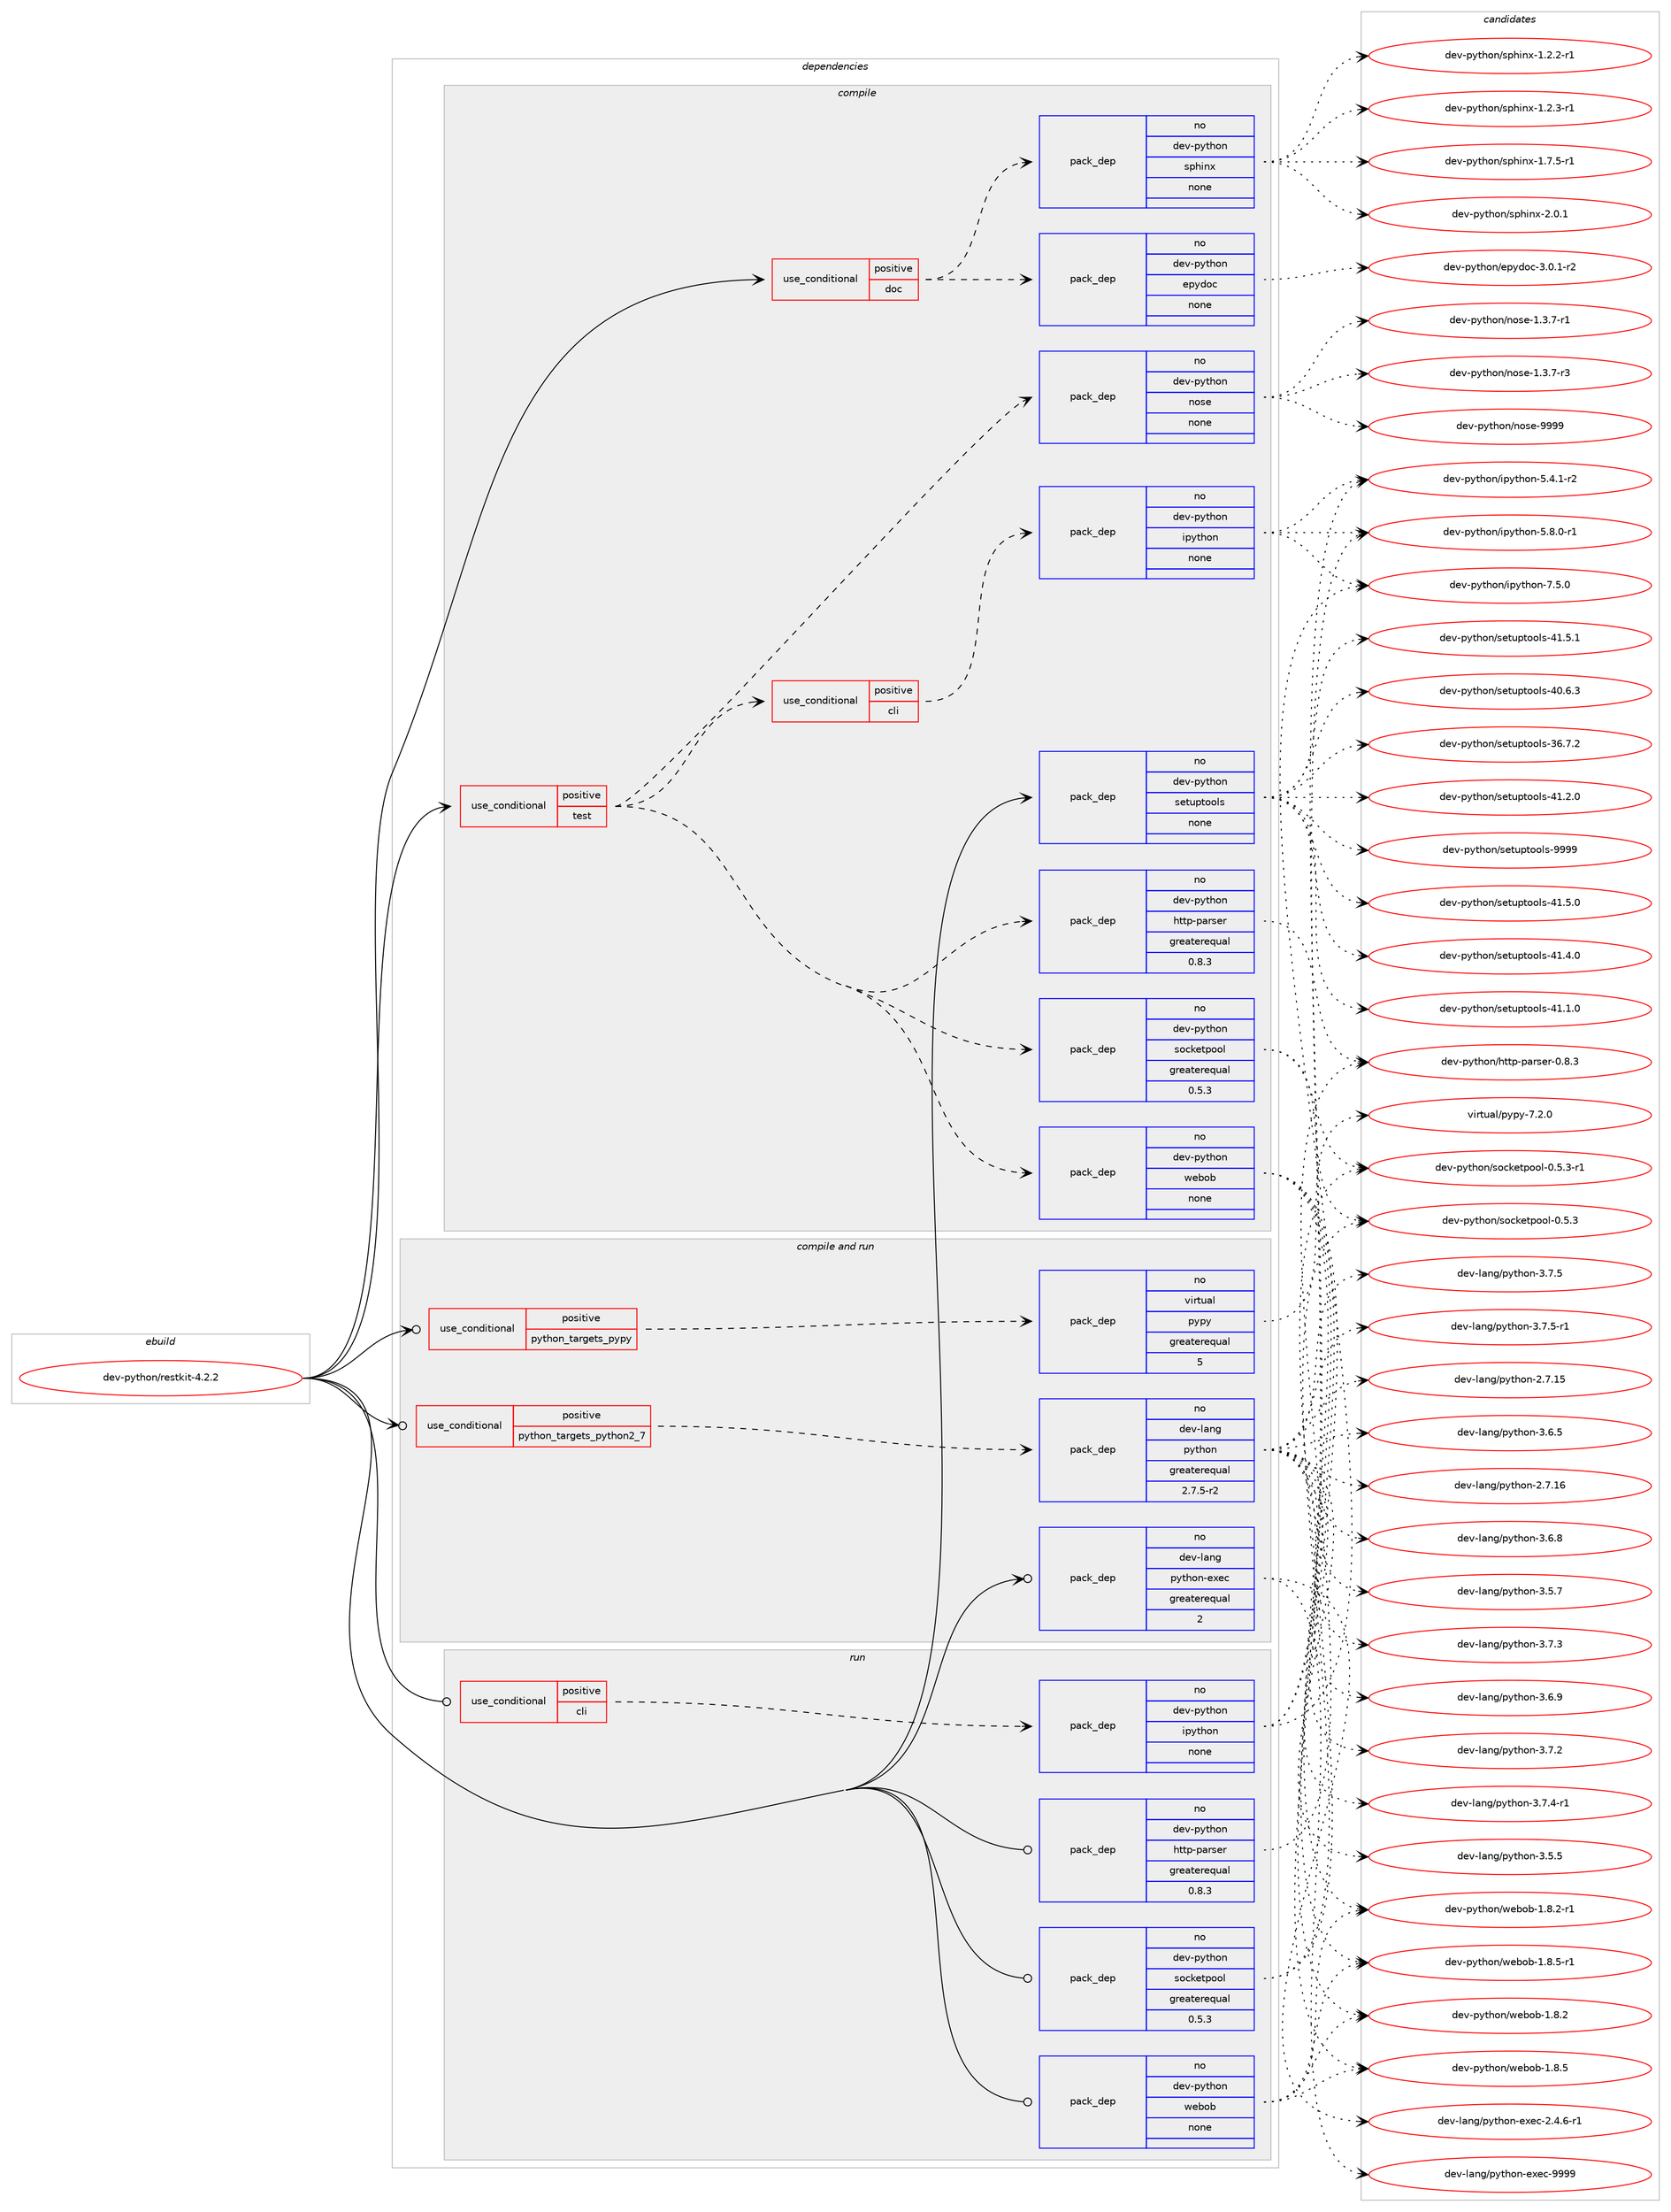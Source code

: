 digraph prolog {

# *************
# Graph options
# *************

newrank=true;
concentrate=true;
compound=true;
graph [rankdir=LR,fontname=Helvetica,fontsize=10,ranksep=1.5];#, ranksep=2.5, nodesep=0.2];
edge  [arrowhead=vee];
node  [fontname=Helvetica,fontsize=10];

# **********
# The ebuild
# **********

subgraph cluster_leftcol {
color=gray;
rank=same;
label=<<i>ebuild</i>>;
id [label="dev-python/restkit-4.2.2", color=red, width=4, href="../dev-python/restkit-4.2.2.svg"];
}

# ****************
# The dependencies
# ****************

subgraph cluster_midcol {
color=gray;
label=<<i>dependencies</i>>;
subgraph cluster_compile {
fillcolor="#eeeeee";
style=filled;
label=<<i>compile</i>>;
subgraph cond148672 {
dependency635307 [label=<<TABLE BORDER="0" CELLBORDER="1" CELLSPACING="0" CELLPADDING="4"><TR><TD ROWSPAN="3" CELLPADDING="10">use_conditional</TD></TR><TR><TD>positive</TD></TR><TR><TD>doc</TD></TR></TABLE>>, shape=none, color=red];
subgraph pack474754 {
dependency635308 [label=<<TABLE BORDER="0" CELLBORDER="1" CELLSPACING="0" CELLPADDING="4" WIDTH="220"><TR><TD ROWSPAN="6" CELLPADDING="30">pack_dep</TD></TR><TR><TD WIDTH="110">no</TD></TR><TR><TD>dev-python</TD></TR><TR><TD>sphinx</TD></TR><TR><TD>none</TD></TR><TR><TD></TD></TR></TABLE>>, shape=none, color=blue];
}
dependency635307:e -> dependency635308:w [weight=20,style="dashed",arrowhead="vee"];
subgraph pack474755 {
dependency635309 [label=<<TABLE BORDER="0" CELLBORDER="1" CELLSPACING="0" CELLPADDING="4" WIDTH="220"><TR><TD ROWSPAN="6" CELLPADDING="30">pack_dep</TD></TR><TR><TD WIDTH="110">no</TD></TR><TR><TD>dev-python</TD></TR><TR><TD>epydoc</TD></TR><TR><TD>none</TD></TR><TR><TD></TD></TR></TABLE>>, shape=none, color=blue];
}
dependency635307:e -> dependency635309:w [weight=20,style="dashed",arrowhead="vee"];
}
id:e -> dependency635307:w [weight=20,style="solid",arrowhead="vee"];
subgraph cond148673 {
dependency635310 [label=<<TABLE BORDER="0" CELLBORDER="1" CELLSPACING="0" CELLPADDING="4"><TR><TD ROWSPAN="3" CELLPADDING="10">use_conditional</TD></TR><TR><TD>positive</TD></TR><TR><TD>test</TD></TR></TABLE>>, shape=none, color=red];
subgraph cond148674 {
dependency635311 [label=<<TABLE BORDER="0" CELLBORDER="1" CELLSPACING="0" CELLPADDING="4"><TR><TD ROWSPAN="3" CELLPADDING="10">use_conditional</TD></TR><TR><TD>positive</TD></TR><TR><TD>cli</TD></TR></TABLE>>, shape=none, color=red];
subgraph pack474756 {
dependency635312 [label=<<TABLE BORDER="0" CELLBORDER="1" CELLSPACING="0" CELLPADDING="4" WIDTH="220"><TR><TD ROWSPAN="6" CELLPADDING="30">pack_dep</TD></TR><TR><TD WIDTH="110">no</TD></TR><TR><TD>dev-python</TD></TR><TR><TD>ipython</TD></TR><TR><TD>none</TD></TR><TR><TD></TD></TR></TABLE>>, shape=none, color=blue];
}
dependency635311:e -> dependency635312:w [weight=20,style="dashed",arrowhead="vee"];
}
dependency635310:e -> dependency635311:w [weight=20,style="dashed",arrowhead="vee"];
subgraph pack474757 {
dependency635313 [label=<<TABLE BORDER="0" CELLBORDER="1" CELLSPACING="0" CELLPADDING="4" WIDTH="220"><TR><TD ROWSPAN="6" CELLPADDING="30">pack_dep</TD></TR><TR><TD WIDTH="110">no</TD></TR><TR><TD>dev-python</TD></TR><TR><TD>webob</TD></TR><TR><TD>none</TD></TR><TR><TD></TD></TR></TABLE>>, shape=none, color=blue];
}
dependency635310:e -> dependency635313:w [weight=20,style="dashed",arrowhead="vee"];
subgraph pack474758 {
dependency635314 [label=<<TABLE BORDER="0" CELLBORDER="1" CELLSPACING="0" CELLPADDING="4" WIDTH="220"><TR><TD ROWSPAN="6" CELLPADDING="30">pack_dep</TD></TR><TR><TD WIDTH="110">no</TD></TR><TR><TD>dev-python</TD></TR><TR><TD>socketpool</TD></TR><TR><TD>greaterequal</TD></TR><TR><TD>0.5.3</TD></TR></TABLE>>, shape=none, color=blue];
}
dependency635310:e -> dependency635314:w [weight=20,style="dashed",arrowhead="vee"];
subgraph pack474759 {
dependency635315 [label=<<TABLE BORDER="0" CELLBORDER="1" CELLSPACING="0" CELLPADDING="4" WIDTH="220"><TR><TD ROWSPAN="6" CELLPADDING="30">pack_dep</TD></TR><TR><TD WIDTH="110">no</TD></TR><TR><TD>dev-python</TD></TR><TR><TD>http-parser</TD></TR><TR><TD>greaterequal</TD></TR><TR><TD>0.8.3</TD></TR></TABLE>>, shape=none, color=blue];
}
dependency635310:e -> dependency635315:w [weight=20,style="dashed",arrowhead="vee"];
subgraph pack474760 {
dependency635316 [label=<<TABLE BORDER="0" CELLBORDER="1" CELLSPACING="0" CELLPADDING="4" WIDTH="220"><TR><TD ROWSPAN="6" CELLPADDING="30">pack_dep</TD></TR><TR><TD WIDTH="110">no</TD></TR><TR><TD>dev-python</TD></TR><TR><TD>nose</TD></TR><TR><TD>none</TD></TR><TR><TD></TD></TR></TABLE>>, shape=none, color=blue];
}
dependency635310:e -> dependency635316:w [weight=20,style="dashed",arrowhead="vee"];
}
id:e -> dependency635310:w [weight=20,style="solid",arrowhead="vee"];
subgraph pack474761 {
dependency635317 [label=<<TABLE BORDER="0" CELLBORDER="1" CELLSPACING="0" CELLPADDING="4" WIDTH="220"><TR><TD ROWSPAN="6" CELLPADDING="30">pack_dep</TD></TR><TR><TD WIDTH="110">no</TD></TR><TR><TD>dev-python</TD></TR><TR><TD>setuptools</TD></TR><TR><TD>none</TD></TR><TR><TD></TD></TR></TABLE>>, shape=none, color=blue];
}
id:e -> dependency635317:w [weight=20,style="solid",arrowhead="vee"];
}
subgraph cluster_compileandrun {
fillcolor="#eeeeee";
style=filled;
label=<<i>compile and run</i>>;
subgraph cond148675 {
dependency635318 [label=<<TABLE BORDER="0" CELLBORDER="1" CELLSPACING="0" CELLPADDING="4"><TR><TD ROWSPAN="3" CELLPADDING="10">use_conditional</TD></TR><TR><TD>positive</TD></TR><TR><TD>python_targets_pypy</TD></TR></TABLE>>, shape=none, color=red];
subgraph pack474762 {
dependency635319 [label=<<TABLE BORDER="0" CELLBORDER="1" CELLSPACING="0" CELLPADDING="4" WIDTH="220"><TR><TD ROWSPAN="6" CELLPADDING="30">pack_dep</TD></TR><TR><TD WIDTH="110">no</TD></TR><TR><TD>virtual</TD></TR><TR><TD>pypy</TD></TR><TR><TD>greaterequal</TD></TR><TR><TD>5</TD></TR></TABLE>>, shape=none, color=blue];
}
dependency635318:e -> dependency635319:w [weight=20,style="dashed",arrowhead="vee"];
}
id:e -> dependency635318:w [weight=20,style="solid",arrowhead="odotvee"];
subgraph cond148676 {
dependency635320 [label=<<TABLE BORDER="0" CELLBORDER="1" CELLSPACING="0" CELLPADDING="4"><TR><TD ROWSPAN="3" CELLPADDING="10">use_conditional</TD></TR><TR><TD>positive</TD></TR><TR><TD>python_targets_python2_7</TD></TR></TABLE>>, shape=none, color=red];
subgraph pack474763 {
dependency635321 [label=<<TABLE BORDER="0" CELLBORDER="1" CELLSPACING="0" CELLPADDING="4" WIDTH="220"><TR><TD ROWSPAN="6" CELLPADDING="30">pack_dep</TD></TR><TR><TD WIDTH="110">no</TD></TR><TR><TD>dev-lang</TD></TR><TR><TD>python</TD></TR><TR><TD>greaterequal</TD></TR><TR><TD>2.7.5-r2</TD></TR></TABLE>>, shape=none, color=blue];
}
dependency635320:e -> dependency635321:w [weight=20,style="dashed",arrowhead="vee"];
}
id:e -> dependency635320:w [weight=20,style="solid",arrowhead="odotvee"];
subgraph pack474764 {
dependency635322 [label=<<TABLE BORDER="0" CELLBORDER="1" CELLSPACING="0" CELLPADDING="4" WIDTH="220"><TR><TD ROWSPAN="6" CELLPADDING="30">pack_dep</TD></TR><TR><TD WIDTH="110">no</TD></TR><TR><TD>dev-lang</TD></TR><TR><TD>python-exec</TD></TR><TR><TD>greaterequal</TD></TR><TR><TD>2</TD></TR></TABLE>>, shape=none, color=blue];
}
id:e -> dependency635322:w [weight=20,style="solid",arrowhead="odotvee"];
}
subgraph cluster_run {
fillcolor="#eeeeee";
style=filled;
label=<<i>run</i>>;
subgraph cond148677 {
dependency635323 [label=<<TABLE BORDER="0" CELLBORDER="1" CELLSPACING="0" CELLPADDING="4"><TR><TD ROWSPAN="3" CELLPADDING="10">use_conditional</TD></TR><TR><TD>positive</TD></TR><TR><TD>cli</TD></TR></TABLE>>, shape=none, color=red];
subgraph pack474765 {
dependency635324 [label=<<TABLE BORDER="0" CELLBORDER="1" CELLSPACING="0" CELLPADDING="4" WIDTH="220"><TR><TD ROWSPAN="6" CELLPADDING="30">pack_dep</TD></TR><TR><TD WIDTH="110">no</TD></TR><TR><TD>dev-python</TD></TR><TR><TD>ipython</TD></TR><TR><TD>none</TD></TR><TR><TD></TD></TR></TABLE>>, shape=none, color=blue];
}
dependency635323:e -> dependency635324:w [weight=20,style="dashed",arrowhead="vee"];
}
id:e -> dependency635323:w [weight=20,style="solid",arrowhead="odot"];
subgraph pack474766 {
dependency635325 [label=<<TABLE BORDER="0" CELLBORDER="1" CELLSPACING="0" CELLPADDING="4" WIDTH="220"><TR><TD ROWSPAN="6" CELLPADDING="30">pack_dep</TD></TR><TR><TD WIDTH="110">no</TD></TR><TR><TD>dev-python</TD></TR><TR><TD>http-parser</TD></TR><TR><TD>greaterequal</TD></TR><TR><TD>0.8.3</TD></TR></TABLE>>, shape=none, color=blue];
}
id:e -> dependency635325:w [weight=20,style="solid",arrowhead="odot"];
subgraph pack474767 {
dependency635326 [label=<<TABLE BORDER="0" CELLBORDER="1" CELLSPACING="0" CELLPADDING="4" WIDTH="220"><TR><TD ROWSPAN="6" CELLPADDING="30">pack_dep</TD></TR><TR><TD WIDTH="110">no</TD></TR><TR><TD>dev-python</TD></TR><TR><TD>socketpool</TD></TR><TR><TD>greaterequal</TD></TR><TR><TD>0.5.3</TD></TR></TABLE>>, shape=none, color=blue];
}
id:e -> dependency635326:w [weight=20,style="solid",arrowhead="odot"];
subgraph pack474768 {
dependency635327 [label=<<TABLE BORDER="0" CELLBORDER="1" CELLSPACING="0" CELLPADDING="4" WIDTH="220"><TR><TD ROWSPAN="6" CELLPADDING="30">pack_dep</TD></TR><TR><TD WIDTH="110">no</TD></TR><TR><TD>dev-python</TD></TR><TR><TD>webob</TD></TR><TR><TD>none</TD></TR><TR><TD></TD></TR></TABLE>>, shape=none, color=blue];
}
id:e -> dependency635327:w [weight=20,style="solid",arrowhead="odot"];
}
}

# **************
# The candidates
# **************

subgraph cluster_choices {
rank=same;
color=gray;
label=<<i>candidates</i>>;

subgraph choice474754 {
color=black;
nodesep=1;
choice10010111845112121116104111110471151121041051101204549465046504511449 [label="dev-python/sphinx-1.2.2-r1", color=red, width=4,href="../dev-python/sphinx-1.2.2-r1.svg"];
choice10010111845112121116104111110471151121041051101204549465046514511449 [label="dev-python/sphinx-1.2.3-r1", color=red, width=4,href="../dev-python/sphinx-1.2.3-r1.svg"];
choice10010111845112121116104111110471151121041051101204549465546534511449 [label="dev-python/sphinx-1.7.5-r1", color=red, width=4,href="../dev-python/sphinx-1.7.5-r1.svg"];
choice1001011184511212111610411111047115112104105110120455046484649 [label="dev-python/sphinx-2.0.1", color=red, width=4,href="../dev-python/sphinx-2.0.1.svg"];
dependency635308:e -> choice10010111845112121116104111110471151121041051101204549465046504511449:w [style=dotted,weight="100"];
dependency635308:e -> choice10010111845112121116104111110471151121041051101204549465046514511449:w [style=dotted,weight="100"];
dependency635308:e -> choice10010111845112121116104111110471151121041051101204549465546534511449:w [style=dotted,weight="100"];
dependency635308:e -> choice1001011184511212111610411111047115112104105110120455046484649:w [style=dotted,weight="100"];
}
subgraph choice474755 {
color=black;
nodesep=1;
choice1001011184511212111610411111047101112121100111994551464846494511450 [label="dev-python/epydoc-3.0.1-r2", color=red, width=4,href="../dev-python/epydoc-3.0.1-r2.svg"];
dependency635309:e -> choice1001011184511212111610411111047101112121100111994551464846494511450:w [style=dotted,weight="100"];
}
subgraph choice474756 {
color=black;
nodesep=1;
choice10010111845112121116104111110471051121211161041111104553465246494511450 [label="dev-python/ipython-5.4.1-r2", color=red, width=4,href="../dev-python/ipython-5.4.1-r2.svg"];
choice10010111845112121116104111110471051121211161041111104553465646484511449 [label="dev-python/ipython-5.8.0-r1", color=red, width=4,href="../dev-python/ipython-5.8.0-r1.svg"];
choice1001011184511212111610411111047105112121116104111110455546534648 [label="dev-python/ipython-7.5.0", color=red, width=4,href="../dev-python/ipython-7.5.0.svg"];
dependency635312:e -> choice10010111845112121116104111110471051121211161041111104553465246494511450:w [style=dotted,weight="100"];
dependency635312:e -> choice10010111845112121116104111110471051121211161041111104553465646484511449:w [style=dotted,weight="100"];
dependency635312:e -> choice1001011184511212111610411111047105112121116104111110455546534648:w [style=dotted,weight="100"];
}
subgraph choice474757 {
color=black;
nodesep=1;
choice10010111845112121116104111110471191019811198454946564650 [label="dev-python/webob-1.8.2", color=red, width=4,href="../dev-python/webob-1.8.2.svg"];
choice100101118451121211161041111104711910198111984549465646504511449 [label="dev-python/webob-1.8.2-r1", color=red, width=4,href="../dev-python/webob-1.8.2-r1.svg"];
choice10010111845112121116104111110471191019811198454946564653 [label="dev-python/webob-1.8.5", color=red, width=4,href="../dev-python/webob-1.8.5.svg"];
choice100101118451121211161041111104711910198111984549465646534511449 [label="dev-python/webob-1.8.5-r1", color=red, width=4,href="../dev-python/webob-1.8.5-r1.svg"];
dependency635313:e -> choice10010111845112121116104111110471191019811198454946564650:w [style=dotted,weight="100"];
dependency635313:e -> choice100101118451121211161041111104711910198111984549465646504511449:w [style=dotted,weight="100"];
dependency635313:e -> choice10010111845112121116104111110471191019811198454946564653:w [style=dotted,weight="100"];
dependency635313:e -> choice100101118451121211161041111104711910198111984549465646534511449:w [style=dotted,weight="100"];
}
subgraph choice474758 {
color=black;
nodesep=1;
choice100101118451121211161041111104711511199107101116112111111108454846534651 [label="dev-python/socketpool-0.5.3", color=red, width=4,href="../dev-python/socketpool-0.5.3.svg"];
choice1001011184511212111610411111047115111991071011161121111111084548465346514511449 [label="dev-python/socketpool-0.5.3-r1", color=red, width=4,href="../dev-python/socketpool-0.5.3-r1.svg"];
dependency635314:e -> choice100101118451121211161041111104711511199107101116112111111108454846534651:w [style=dotted,weight="100"];
dependency635314:e -> choice1001011184511212111610411111047115111991071011161121111111084548465346514511449:w [style=dotted,weight="100"];
}
subgraph choice474759 {
color=black;
nodesep=1;
choice10010111845112121116104111110471041161161124511297114115101114454846564651 [label="dev-python/http-parser-0.8.3", color=red, width=4,href="../dev-python/http-parser-0.8.3.svg"];
dependency635315:e -> choice10010111845112121116104111110471041161161124511297114115101114454846564651:w [style=dotted,weight="100"];
}
subgraph choice474760 {
color=black;
nodesep=1;
choice10010111845112121116104111110471101111151014549465146554511449 [label="dev-python/nose-1.3.7-r1", color=red, width=4,href="../dev-python/nose-1.3.7-r1.svg"];
choice10010111845112121116104111110471101111151014549465146554511451 [label="dev-python/nose-1.3.7-r3", color=red, width=4,href="../dev-python/nose-1.3.7-r3.svg"];
choice10010111845112121116104111110471101111151014557575757 [label="dev-python/nose-9999", color=red, width=4,href="../dev-python/nose-9999.svg"];
dependency635316:e -> choice10010111845112121116104111110471101111151014549465146554511449:w [style=dotted,weight="100"];
dependency635316:e -> choice10010111845112121116104111110471101111151014549465146554511451:w [style=dotted,weight="100"];
dependency635316:e -> choice10010111845112121116104111110471101111151014557575757:w [style=dotted,weight="100"];
}
subgraph choice474761 {
color=black;
nodesep=1;
choice100101118451121211161041111104711510111611711211611111110811545515446554650 [label="dev-python/setuptools-36.7.2", color=red, width=4,href="../dev-python/setuptools-36.7.2.svg"];
choice100101118451121211161041111104711510111611711211611111110811545524846544651 [label="dev-python/setuptools-40.6.3", color=red, width=4,href="../dev-python/setuptools-40.6.3.svg"];
choice100101118451121211161041111104711510111611711211611111110811545524946494648 [label="dev-python/setuptools-41.1.0", color=red, width=4,href="../dev-python/setuptools-41.1.0.svg"];
choice100101118451121211161041111104711510111611711211611111110811545524946504648 [label="dev-python/setuptools-41.2.0", color=red, width=4,href="../dev-python/setuptools-41.2.0.svg"];
choice100101118451121211161041111104711510111611711211611111110811545524946524648 [label="dev-python/setuptools-41.4.0", color=red, width=4,href="../dev-python/setuptools-41.4.0.svg"];
choice100101118451121211161041111104711510111611711211611111110811545524946534648 [label="dev-python/setuptools-41.5.0", color=red, width=4,href="../dev-python/setuptools-41.5.0.svg"];
choice100101118451121211161041111104711510111611711211611111110811545524946534649 [label="dev-python/setuptools-41.5.1", color=red, width=4,href="../dev-python/setuptools-41.5.1.svg"];
choice10010111845112121116104111110471151011161171121161111111081154557575757 [label="dev-python/setuptools-9999", color=red, width=4,href="../dev-python/setuptools-9999.svg"];
dependency635317:e -> choice100101118451121211161041111104711510111611711211611111110811545515446554650:w [style=dotted,weight="100"];
dependency635317:e -> choice100101118451121211161041111104711510111611711211611111110811545524846544651:w [style=dotted,weight="100"];
dependency635317:e -> choice100101118451121211161041111104711510111611711211611111110811545524946494648:w [style=dotted,weight="100"];
dependency635317:e -> choice100101118451121211161041111104711510111611711211611111110811545524946504648:w [style=dotted,weight="100"];
dependency635317:e -> choice100101118451121211161041111104711510111611711211611111110811545524946524648:w [style=dotted,weight="100"];
dependency635317:e -> choice100101118451121211161041111104711510111611711211611111110811545524946534648:w [style=dotted,weight="100"];
dependency635317:e -> choice100101118451121211161041111104711510111611711211611111110811545524946534649:w [style=dotted,weight="100"];
dependency635317:e -> choice10010111845112121116104111110471151011161171121161111111081154557575757:w [style=dotted,weight="100"];
}
subgraph choice474762 {
color=black;
nodesep=1;
choice1181051141161179710847112121112121455546504648 [label="virtual/pypy-7.2.0", color=red, width=4,href="../virtual/pypy-7.2.0.svg"];
dependency635319:e -> choice1181051141161179710847112121112121455546504648:w [style=dotted,weight="100"];
}
subgraph choice474763 {
color=black;
nodesep=1;
choice10010111845108971101034711212111610411111045504655464953 [label="dev-lang/python-2.7.15", color=red, width=4,href="../dev-lang/python-2.7.15.svg"];
choice10010111845108971101034711212111610411111045504655464954 [label="dev-lang/python-2.7.16", color=red, width=4,href="../dev-lang/python-2.7.16.svg"];
choice100101118451089711010347112121116104111110455146534653 [label="dev-lang/python-3.5.5", color=red, width=4,href="../dev-lang/python-3.5.5.svg"];
choice100101118451089711010347112121116104111110455146534655 [label="dev-lang/python-3.5.7", color=red, width=4,href="../dev-lang/python-3.5.7.svg"];
choice100101118451089711010347112121116104111110455146544653 [label="dev-lang/python-3.6.5", color=red, width=4,href="../dev-lang/python-3.6.5.svg"];
choice100101118451089711010347112121116104111110455146544656 [label="dev-lang/python-3.6.8", color=red, width=4,href="../dev-lang/python-3.6.8.svg"];
choice100101118451089711010347112121116104111110455146544657 [label="dev-lang/python-3.6.9", color=red, width=4,href="../dev-lang/python-3.6.9.svg"];
choice100101118451089711010347112121116104111110455146554650 [label="dev-lang/python-3.7.2", color=red, width=4,href="../dev-lang/python-3.7.2.svg"];
choice100101118451089711010347112121116104111110455146554651 [label="dev-lang/python-3.7.3", color=red, width=4,href="../dev-lang/python-3.7.3.svg"];
choice1001011184510897110103471121211161041111104551465546524511449 [label="dev-lang/python-3.7.4-r1", color=red, width=4,href="../dev-lang/python-3.7.4-r1.svg"];
choice100101118451089711010347112121116104111110455146554653 [label="dev-lang/python-3.7.5", color=red, width=4,href="../dev-lang/python-3.7.5.svg"];
choice1001011184510897110103471121211161041111104551465546534511449 [label="dev-lang/python-3.7.5-r1", color=red, width=4,href="../dev-lang/python-3.7.5-r1.svg"];
dependency635321:e -> choice10010111845108971101034711212111610411111045504655464953:w [style=dotted,weight="100"];
dependency635321:e -> choice10010111845108971101034711212111610411111045504655464954:w [style=dotted,weight="100"];
dependency635321:e -> choice100101118451089711010347112121116104111110455146534653:w [style=dotted,weight="100"];
dependency635321:e -> choice100101118451089711010347112121116104111110455146534655:w [style=dotted,weight="100"];
dependency635321:e -> choice100101118451089711010347112121116104111110455146544653:w [style=dotted,weight="100"];
dependency635321:e -> choice100101118451089711010347112121116104111110455146544656:w [style=dotted,weight="100"];
dependency635321:e -> choice100101118451089711010347112121116104111110455146544657:w [style=dotted,weight="100"];
dependency635321:e -> choice100101118451089711010347112121116104111110455146554650:w [style=dotted,weight="100"];
dependency635321:e -> choice100101118451089711010347112121116104111110455146554651:w [style=dotted,weight="100"];
dependency635321:e -> choice1001011184510897110103471121211161041111104551465546524511449:w [style=dotted,weight="100"];
dependency635321:e -> choice100101118451089711010347112121116104111110455146554653:w [style=dotted,weight="100"];
dependency635321:e -> choice1001011184510897110103471121211161041111104551465546534511449:w [style=dotted,weight="100"];
}
subgraph choice474764 {
color=black;
nodesep=1;
choice10010111845108971101034711212111610411111045101120101994550465246544511449 [label="dev-lang/python-exec-2.4.6-r1", color=red, width=4,href="../dev-lang/python-exec-2.4.6-r1.svg"];
choice10010111845108971101034711212111610411111045101120101994557575757 [label="dev-lang/python-exec-9999", color=red, width=4,href="../dev-lang/python-exec-9999.svg"];
dependency635322:e -> choice10010111845108971101034711212111610411111045101120101994550465246544511449:w [style=dotted,weight="100"];
dependency635322:e -> choice10010111845108971101034711212111610411111045101120101994557575757:w [style=dotted,weight="100"];
}
subgraph choice474765 {
color=black;
nodesep=1;
choice10010111845112121116104111110471051121211161041111104553465246494511450 [label="dev-python/ipython-5.4.1-r2", color=red, width=4,href="../dev-python/ipython-5.4.1-r2.svg"];
choice10010111845112121116104111110471051121211161041111104553465646484511449 [label="dev-python/ipython-5.8.0-r1", color=red, width=4,href="../dev-python/ipython-5.8.0-r1.svg"];
choice1001011184511212111610411111047105112121116104111110455546534648 [label="dev-python/ipython-7.5.0", color=red, width=4,href="../dev-python/ipython-7.5.0.svg"];
dependency635324:e -> choice10010111845112121116104111110471051121211161041111104553465246494511450:w [style=dotted,weight="100"];
dependency635324:e -> choice10010111845112121116104111110471051121211161041111104553465646484511449:w [style=dotted,weight="100"];
dependency635324:e -> choice1001011184511212111610411111047105112121116104111110455546534648:w [style=dotted,weight="100"];
}
subgraph choice474766 {
color=black;
nodesep=1;
choice10010111845112121116104111110471041161161124511297114115101114454846564651 [label="dev-python/http-parser-0.8.3", color=red, width=4,href="../dev-python/http-parser-0.8.3.svg"];
dependency635325:e -> choice10010111845112121116104111110471041161161124511297114115101114454846564651:w [style=dotted,weight="100"];
}
subgraph choice474767 {
color=black;
nodesep=1;
choice100101118451121211161041111104711511199107101116112111111108454846534651 [label="dev-python/socketpool-0.5.3", color=red, width=4,href="../dev-python/socketpool-0.5.3.svg"];
choice1001011184511212111610411111047115111991071011161121111111084548465346514511449 [label="dev-python/socketpool-0.5.3-r1", color=red, width=4,href="../dev-python/socketpool-0.5.3-r1.svg"];
dependency635326:e -> choice100101118451121211161041111104711511199107101116112111111108454846534651:w [style=dotted,weight="100"];
dependency635326:e -> choice1001011184511212111610411111047115111991071011161121111111084548465346514511449:w [style=dotted,weight="100"];
}
subgraph choice474768 {
color=black;
nodesep=1;
choice10010111845112121116104111110471191019811198454946564650 [label="dev-python/webob-1.8.2", color=red, width=4,href="../dev-python/webob-1.8.2.svg"];
choice100101118451121211161041111104711910198111984549465646504511449 [label="dev-python/webob-1.8.2-r1", color=red, width=4,href="../dev-python/webob-1.8.2-r1.svg"];
choice10010111845112121116104111110471191019811198454946564653 [label="dev-python/webob-1.8.5", color=red, width=4,href="../dev-python/webob-1.8.5.svg"];
choice100101118451121211161041111104711910198111984549465646534511449 [label="dev-python/webob-1.8.5-r1", color=red, width=4,href="../dev-python/webob-1.8.5-r1.svg"];
dependency635327:e -> choice10010111845112121116104111110471191019811198454946564650:w [style=dotted,weight="100"];
dependency635327:e -> choice100101118451121211161041111104711910198111984549465646504511449:w [style=dotted,weight="100"];
dependency635327:e -> choice10010111845112121116104111110471191019811198454946564653:w [style=dotted,weight="100"];
dependency635327:e -> choice100101118451121211161041111104711910198111984549465646534511449:w [style=dotted,weight="100"];
}
}

}
